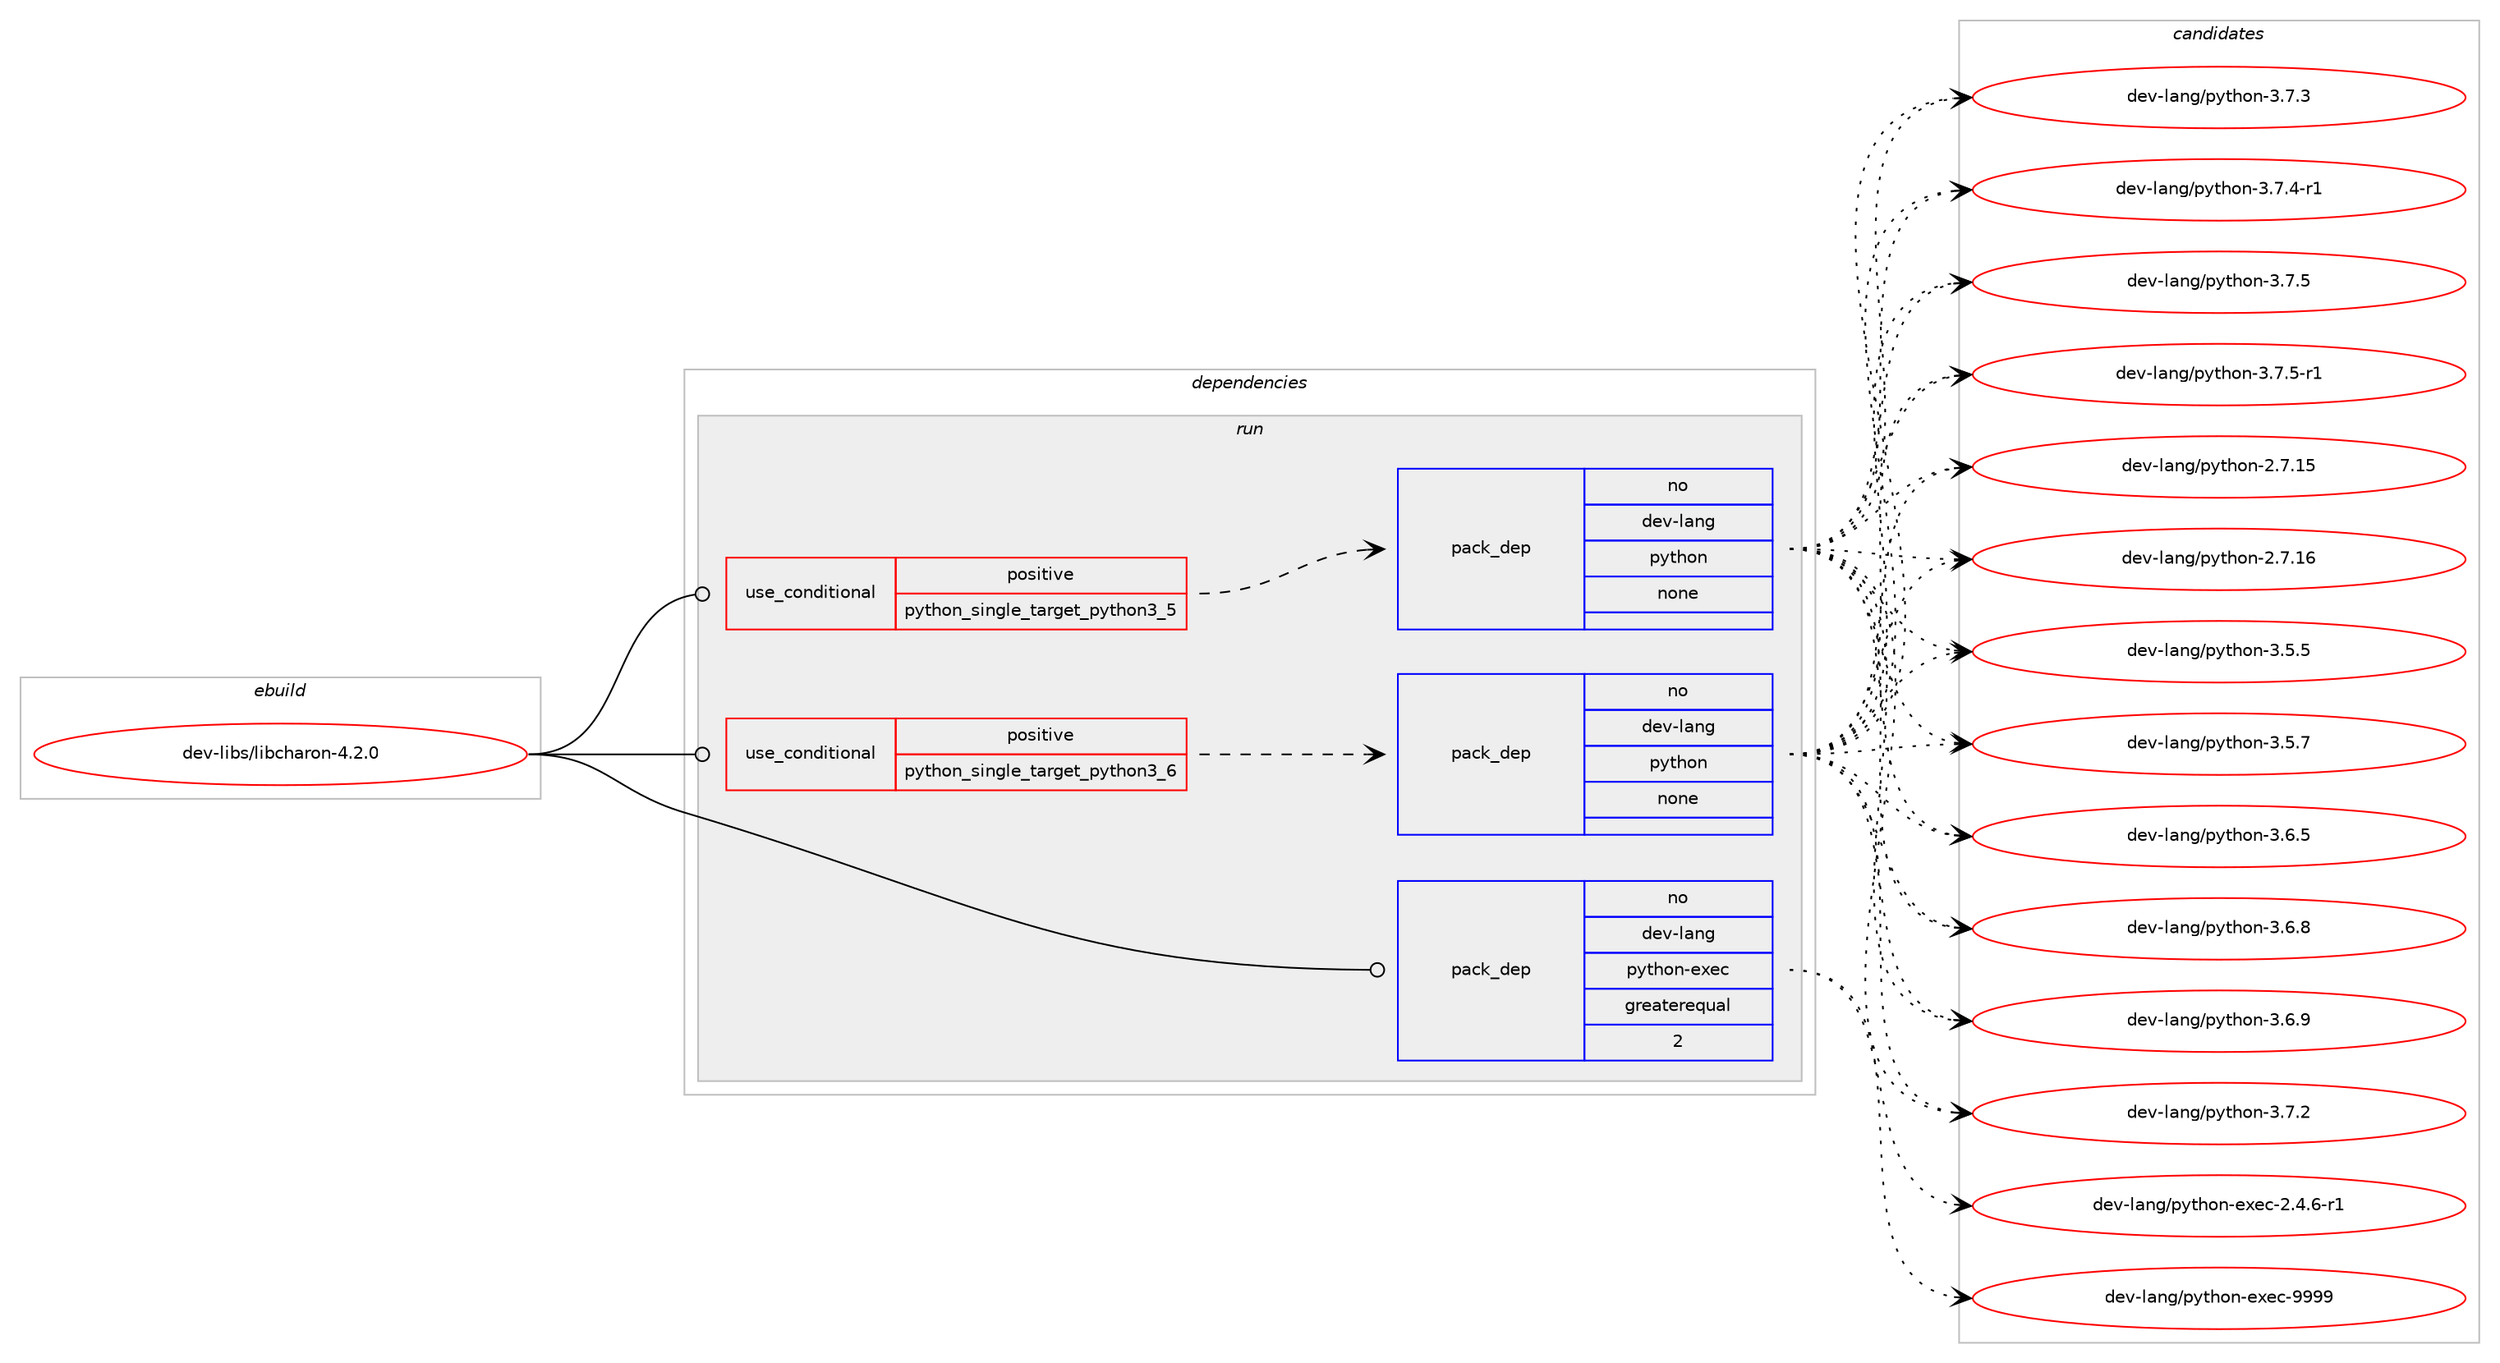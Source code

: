 digraph prolog {

# *************
# Graph options
# *************

newrank=true;
concentrate=true;
compound=true;
graph [rankdir=LR,fontname=Helvetica,fontsize=10,ranksep=1.5];#, ranksep=2.5, nodesep=0.2];
edge  [arrowhead=vee];
node  [fontname=Helvetica,fontsize=10];

# **********
# The ebuild
# **********

subgraph cluster_leftcol {
color=gray;
rank=same;
label=<<i>ebuild</i>>;
id [label="dev-libs/libcharon-4.2.0", color=red, width=4, href="../dev-libs/libcharon-4.2.0.svg"];
}

# ****************
# The dependencies
# ****************

subgraph cluster_midcol {
color=gray;
label=<<i>dependencies</i>>;
subgraph cluster_compile {
fillcolor="#eeeeee";
style=filled;
label=<<i>compile</i>>;
}
subgraph cluster_compileandrun {
fillcolor="#eeeeee";
style=filled;
label=<<i>compile and run</i>>;
}
subgraph cluster_run {
fillcolor="#eeeeee";
style=filled;
label=<<i>run</i>>;
subgraph cond131618 {
dependency565017 [label=<<TABLE BORDER="0" CELLBORDER="1" CELLSPACING="0" CELLPADDING="4"><TR><TD ROWSPAN="3" CELLPADDING="10">use_conditional</TD></TR><TR><TD>positive</TD></TR><TR><TD>python_single_target_python3_5</TD></TR></TABLE>>, shape=none, color=red];
subgraph pack421957 {
dependency565018 [label=<<TABLE BORDER="0" CELLBORDER="1" CELLSPACING="0" CELLPADDING="4" WIDTH="220"><TR><TD ROWSPAN="6" CELLPADDING="30">pack_dep</TD></TR><TR><TD WIDTH="110">no</TD></TR><TR><TD>dev-lang</TD></TR><TR><TD>python</TD></TR><TR><TD>none</TD></TR><TR><TD></TD></TR></TABLE>>, shape=none, color=blue];
}
dependency565017:e -> dependency565018:w [weight=20,style="dashed",arrowhead="vee"];
}
id:e -> dependency565017:w [weight=20,style="solid",arrowhead="odot"];
subgraph cond131619 {
dependency565019 [label=<<TABLE BORDER="0" CELLBORDER="1" CELLSPACING="0" CELLPADDING="4"><TR><TD ROWSPAN="3" CELLPADDING="10">use_conditional</TD></TR><TR><TD>positive</TD></TR><TR><TD>python_single_target_python3_6</TD></TR></TABLE>>, shape=none, color=red];
subgraph pack421958 {
dependency565020 [label=<<TABLE BORDER="0" CELLBORDER="1" CELLSPACING="0" CELLPADDING="4" WIDTH="220"><TR><TD ROWSPAN="6" CELLPADDING="30">pack_dep</TD></TR><TR><TD WIDTH="110">no</TD></TR><TR><TD>dev-lang</TD></TR><TR><TD>python</TD></TR><TR><TD>none</TD></TR><TR><TD></TD></TR></TABLE>>, shape=none, color=blue];
}
dependency565019:e -> dependency565020:w [weight=20,style="dashed",arrowhead="vee"];
}
id:e -> dependency565019:w [weight=20,style="solid",arrowhead="odot"];
subgraph pack421959 {
dependency565021 [label=<<TABLE BORDER="0" CELLBORDER="1" CELLSPACING="0" CELLPADDING="4" WIDTH="220"><TR><TD ROWSPAN="6" CELLPADDING="30">pack_dep</TD></TR><TR><TD WIDTH="110">no</TD></TR><TR><TD>dev-lang</TD></TR><TR><TD>python-exec</TD></TR><TR><TD>greaterequal</TD></TR><TR><TD>2</TD></TR></TABLE>>, shape=none, color=blue];
}
id:e -> dependency565021:w [weight=20,style="solid",arrowhead="odot"];
}
}

# **************
# The candidates
# **************

subgraph cluster_choices {
rank=same;
color=gray;
label=<<i>candidates</i>>;

subgraph choice421957 {
color=black;
nodesep=1;
choice10010111845108971101034711212111610411111045504655464953 [label="dev-lang/python-2.7.15", color=red, width=4,href="../dev-lang/python-2.7.15.svg"];
choice10010111845108971101034711212111610411111045504655464954 [label="dev-lang/python-2.7.16", color=red, width=4,href="../dev-lang/python-2.7.16.svg"];
choice100101118451089711010347112121116104111110455146534653 [label="dev-lang/python-3.5.5", color=red, width=4,href="../dev-lang/python-3.5.5.svg"];
choice100101118451089711010347112121116104111110455146534655 [label="dev-lang/python-3.5.7", color=red, width=4,href="../dev-lang/python-3.5.7.svg"];
choice100101118451089711010347112121116104111110455146544653 [label="dev-lang/python-3.6.5", color=red, width=4,href="../dev-lang/python-3.6.5.svg"];
choice100101118451089711010347112121116104111110455146544656 [label="dev-lang/python-3.6.8", color=red, width=4,href="../dev-lang/python-3.6.8.svg"];
choice100101118451089711010347112121116104111110455146544657 [label="dev-lang/python-3.6.9", color=red, width=4,href="../dev-lang/python-3.6.9.svg"];
choice100101118451089711010347112121116104111110455146554650 [label="dev-lang/python-3.7.2", color=red, width=4,href="../dev-lang/python-3.7.2.svg"];
choice100101118451089711010347112121116104111110455146554651 [label="dev-lang/python-3.7.3", color=red, width=4,href="../dev-lang/python-3.7.3.svg"];
choice1001011184510897110103471121211161041111104551465546524511449 [label="dev-lang/python-3.7.4-r1", color=red, width=4,href="../dev-lang/python-3.7.4-r1.svg"];
choice100101118451089711010347112121116104111110455146554653 [label="dev-lang/python-3.7.5", color=red, width=4,href="../dev-lang/python-3.7.5.svg"];
choice1001011184510897110103471121211161041111104551465546534511449 [label="dev-lang/python-3.7.5-r1", color=red, width=4,href="../dev-lang/python-3.7.5-r1.svg"];
dependency565018:e -> choice10010111845108971101034711212111610411111045504655464953:w [style=dotted,weight="100"];
dependency565018:e -> choice10010111845108971101034711212111610411111045504655464954:w [style=dotted,weight="100"];
dependency565018:e -> choice100101118451089711010347112121116104111110455146534653:w [style=dotted,weight="100"];
dependency565018:e -> choice100101118451089711010347112121116104111110455146534655:w [style=dotted,weight="100"];
dependency565018:e -> choice100101118451089711010347112121116104111110455146544653:w [style=dotted,weight="100"];
dependency565018:e -> choice100101118451089711010347112121116104111110455146544656:w [style=dotted,weight="100"];
dependency565018:e -> choice100101118451089711010347112121116104111110455146544657:w [style=dotted,weight="100"];
dependency565018:e -> choice100101118451089711010347112121116104111110455146554650:w [style=dotted,weight="100"];
dependency565018:e -> choice100101118451089711010347112121116104111110455146554651:w [style=dotted,weight="100"];
dependency565018:e -> choice1001011184510897110103471121211161041111104551465546524511449:w [style=dotted,weight="100"];
dependency565018:e -> choice100101118451089711010347112121116104111110455146554653:w [style=dotted,weight="100"];
dependency565018:e -> choice1001011184510897110103471121211161041111104551465546534511449:w [style=dotted,weight="100"];
}
subgraph choice421958 {
color=black;
nodesep=1;
choice10010111845108971101034711212111610411111045504655464953 [label="dev-lang/python-2.7.15", color=red, width=4,href="../dev-lang/python-2.7.15.svg"];
choice10010111845108971101034711212111610411111045504655464954 [label="dev-lang/python-2.7.16", color=red, width=4,href="../dev-lang/python-2.7.16.svg"];
choice100101118451089711010347112121116104111110455146534653 [label="dev-lang/python-3.5.5", color=red, width=4,href="../dev-lang/python-3.5.5.svg"];
choice100101118451089711010347112121116104111110455146534655 [label="dev-lang/python-3.5.7", color=red, width=4,href="../dev-lang/python-3.5.7.svg"];
choice100101118451089711010347112121116104111110455146544653 [label="dev-lang/python-3.6.5", color=red, width=4,href="../dev-lang/python-3.6.5.svg"];
choice100101118451089711010347112121116104111110455146544656 [label="dev-lang/python-3.6.8", color=red, width=4,href="../dev-lang/python-3.6.8.svg"];
choice100101118451089711010347112121116104111110455146544657 [label="dev-lang/python-3.6.9", color=red, width=4,href="../dev-lang/python-3.6.9.svg"];
choice100101118451089711010347112121116104111110455146554650 [label="dev-lang/python-3.7.2", color=red, width=4,href="../dev-lang/python-3.7.2.svg"];
choice100101118451089711010347112121116104111110455146554651 [label="dev-lang/python-3.7.3", color=red, width=4,href="../dev-lang/python-3.7.3.svg"];
choice1001011184510897110103471121211161041111104551465546524511449 [label="dev-lang/python-3.7.4-r1", color=red, width=4,href="../dev-lang/python-3.7.4-r1.svg"];
choice100101118451089711010347112121116104111110455146554653 [label="dev-lang/python-3.7.5", color=red, width=4,href="../dev-lang/python-3.7.5.svg"];
choice1001011184510897110103471121211161041111104551465546534511449 [label="dev-lang/python-3.7.5-r1", color=red, width=4,href="../dev-lang/python-3.7.5-r1.svg"];
dependency565020:e -> choice10010111845108971101034711212111610411111045504655464953:w [style=dotted,weight="100"];
dependency565020:e -> choice10010111845108971101034711212111610411111045504655464954:w [style=dotted,weight="100"];
dependency565020:e -> choice100101118451089711010347112121116104111110455146534653:w [style=dotted,weight="100"];
dependency565020:e -> choice100101118451089711010347112121116104111110455146534655:w [style=dotted,weight="100"];
dependency565020:e -> choice100101118451089711010347112121116104111110455146544653:w [style=dotted,weight="100"];
dependency565020:e -> choice100101118451089711010347112121116104111110455146544656:w [style=dotted,weight="100"];
dependency565020:e -> choice100101118451089711010347112121116104111110455146544657:w [style=dotted,weight="100"];
dependency565020:e -> choice100101118451089711010347112121116104111110455146554650:w [style=dotted,weight="100"];
dependency565020:e -> choice100101118451089711010347112121116104111110455146554651:w [style=dotted,weight="100"];
dependency565020:e -> choice1001011184510897110103471121211161041111104551465546524511449:w [style=dotted,weight="100"];
dependency565020:e -> choice100101118451089711010347112121116104111110455146554653:w [style=dotted,weight="100"];
dependency565020:e -> choice1001011184510897110103471121211161041111104551465546534511449:w [style=dotted,weight="100"];
}
subgraph choice421959 {
color=black;
nodesep=1;
choice10010111845108971101034711212111610411111045101120101994550465246544511449 [label="dev-lang/python-exec-2.4.6-r1", color=red, width=4,href="../dev-lang/python-exec-2.4.6-r1.svg"];
choice10010111845108971101034711212111610411111045101120101994557575757 [label="dev-lang/python-exec-9999", color=red, width=4,href="../dev-lang/python-exec-9999.svg"];
dependency565021:e -> choice10010111845108971101034711212111610411111045101120101994550465246544511449:w [style=dotted,weight="100"];
dependency565021:e -> choice10010111845108971101034711212111610411111045101120101994557575757:w [style=dotted,weight="100"];
}
}

}
